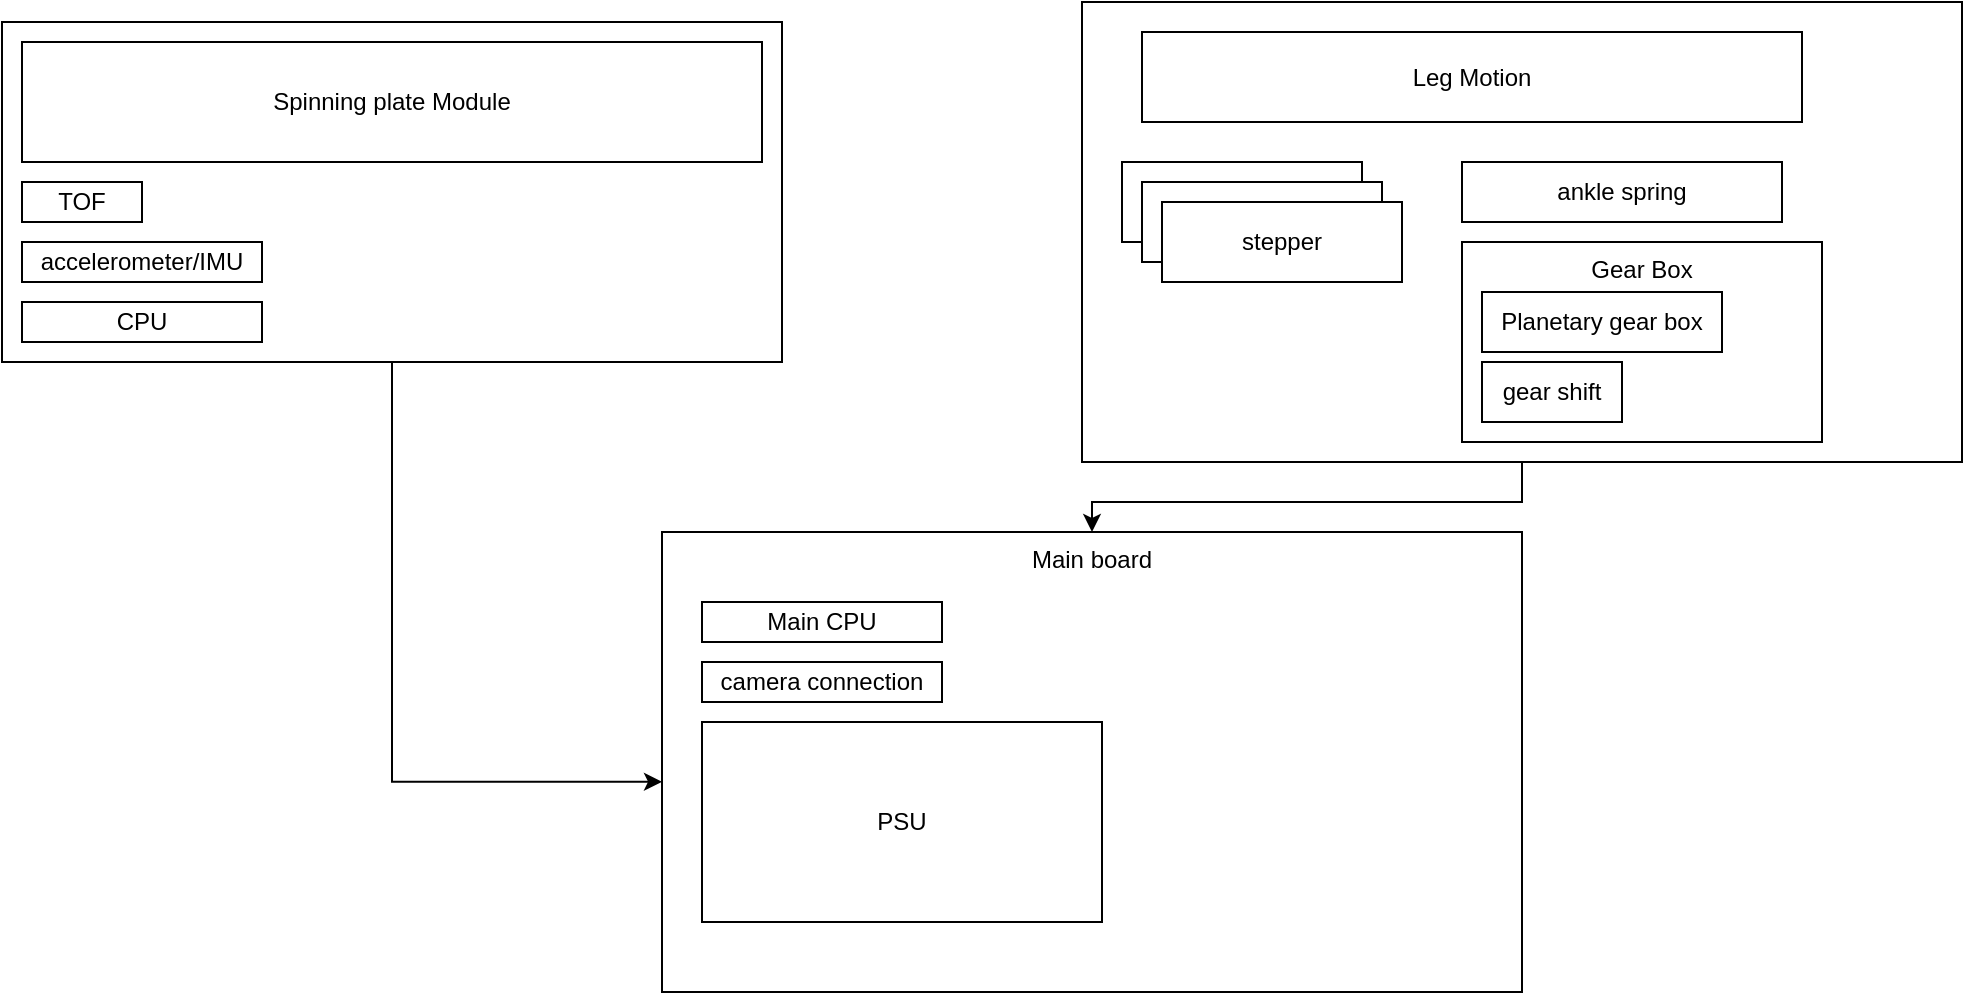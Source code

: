 <mxfile version="24.7.8">
  <diagram name="Page-1" id="tM723VLJJcQTk2xpeeF4">
    <mxGraphModel dx="2954" dy="1204" grid="1" gridSize="10" guides="1" tooltips="1" connect="1" arrows="1" fold="1" page="1" pageScale="1" pageWidth="850" pageHeight="1100" math="0" shadow="0">
      <root>
        <mxCell id="0" />
        <mxCell id="1" parent="0" />
        <mxCell id="nxxf1k_60ai-aSQKH444-29" value="" style="edgeStyle=orthogonalEdgeStyle;rounded=0;orthogonalLoop=1;jettySize=auto;html=1;" parent="1" source="nxxf1k_60ai-aSQKH444-23" target="nxxf1k_60ai-aSQKH444-25" edge="1">
          <mxGeometry relative="1" as="geometry" />
        </mxCell>
        <mxCell id="nxxf1k_60ai-aSQKH444-23" value="" style="rounded=0;whiteSpace=wrap;html=1;" parent="1" vertex="1">
          <mxGeometry x="570" y="10" width="440" height="230" as="geometry" />
        </mxCell>
        <mxCell id="nxxf1k_60ai-aSQKH444-21" value="" style="rounded=0;whiteSpace=wrap;html=1;" parent="1" vertex="1">
          <mxGeometry x="30" y="20" width="390" height="170" as="geometry" />
        </mxCell>
        <mxCell id="nxxf1k_60ai-aSQKH444-5" value="Spinning plate Module" style="rounded=0;whiteSpace=wrap;html=1;movable=1;resizable=1;rotatable=1;deletable=1;editable=1;locked=0;connectable=1;" parent="1" vertex="1">
          <mxGeometry x="40" y="30" width="370" height="60" as="geometry" />
        </mxCell>
        <mxCell id="nxxf1k_60ai-aSQKH444-13" value="TOF" style="rounded=0;whiteSpace=wrap;html=1;movable=1;resizable=1;rotatable=1;deletable=1;editable=1;locked=0;connectable=1;" parent="1" vertex="1">
          <mxGeometry x="40" y="100" width="60" height="20" as="geometry" />
        </mxCell>
        <mxCell id="nxxf1k_60ai-aSQKH444-15" value="accelerometer/IMU" style="rounded=0;whiteSpace=wrap;html=1;movable=1;resizable=1;rotatable=1;deletable=1;editable=1;locked=0;connectable=1;" parent="1" vertex="1">
          <mxGeometry x="40" y="130" width="120" height="20" as="geometry" />
        </mxCell>
        <mxCell id="nxxf1k_60ai-aSQKH444-17" value="Leg Motion" style="rounded=0;whiteSpace=wrap;html=1;" parent="1" vertex="1">
          <mxGeometry x="600" y="25" width="330" height="45" as="geometry" />
        </mxCell>
        <mxCell id="nxxf1k_60ai-aSQKH444-18" value="" style="rounded=0;whiteSpace=wrap;html=1;" parent="1" vertex="1">
          <mxGeometry x="590" y="90" width="120" height="40" as="geometry" />
        </mxCell>
        <mxCell id="nxxf1k_60ai-aSQKH444-19" value="" style="rounded=0;whiteSpace=wrap;html=1;" parent="1" vertex="1">
          <mxGeometry x="600" y="100" width="120" height="40" as="geometry" />
        </mxCell>
        <mxCell id="nxxf1k_60ai-aSQKH444-20" value="stepper" style="rounded=0;whiteSpace=wrap;html=1;" parent="1" vertex="1">
          <mxGeometry x="610" y="110" width="120" height="40" as="geometry" />
        </mxCell>
        <mxCell id="nxxf1k_60ai-aSQKH444-22" value="CPU" style="rounded=0;whiteSpace=wrap;html=1;" parent="1" vertex="1">
          <mxGeometry x="40" y="160" width="120" height="20" as="geometry" />
        </mxCell>
        <mxCell id="nxxf1k_60ai-aSQKH444-24" value="ankle spring" style="rounded=0;whiteSpace=wrap;html=1;" parent="1" vertex="1">
          <mxGeometry x="760" y="90" width="160" height="30" as="geometry" />
        </mxCell>
        <mxCell id="nxxf1k_60ai-aSQKH444-25" value="Main board&lt;div&gt;&lt;br&gt;&lt;/div&gt;&lt;div&gt;&lt;br&gt;&lt;/div&gt;" style="rounded=0;whiteSpace=wrap;html=1;verticalAlign=top;" parent="1" vertex="1">
          <mxGeometry x="360" y="275" width="430" height="230" as="geometry" />
        </mxCell>
        <mxCell id="nxxf1k_60ai-aSQKH444-26" value="Main CPU" style="rounded=0;whiteSpace=wrap;html=1;" parent="1" vertex="1">
          <mxGeometry x="380" y="310" width="120" height="20" as="geometry" />
        </mxCell>
        <mxCell id="nxxf1k_60ai-aSQKH444-27" value="camera connection" style="rounded=0;whiteSpace=wrap;html=1;" parent="1" vertex="1">
          <mxGeometry x="380" y="340" width="120" height="20" as="geometry" />
        </mxCell>
        <mxCell id="nxxf1k_60ai-aSQKH444-28" value="PSU" style="rounded=0;whiteSpace=wrap;html=1;" parent="1" vertex="1">
          <mxGeometry x="380" y="370" width="200" height="100" as="geometry" />
        </mxCell>
        <mxCell id="nxxf1k_60ai-aSQKH444-31" style="edgeStyle=orthogonalEdgeStyle;rounded=0;orthogonalLoop=1;jettySize=auto;html=1;exitX=0.5;exitY=1;exitDx=0;exitDy=0;entryX=0;entryY=0.543;entryDx=0;entryDy=0;entryPerimeter=0;" parent="1" source="nxxf1k_60ai-aSQKH444-21" target="nxxf1k_60ai-aSQKH444-25" edge="1">
          <mxGeometry relative="1" as="geometry" />
        </mxCell>
        <mxCell id="nxxf1k_60ai-aSQKH444-35" value="Gear Box" style="rounded=0;whiteSpace=wrap;html=1;verticalAlign=top;" parent="1" vertex="1">
          <mxGeometry x="760" y="130" width="180" height="100" as="geometry" />
        </mxCell>
        <mxCell id="nxxf1k_60ai-aSQKH444-36" value="Planetary gear box" style="rounded=0;whiteSpace=wrap;html=1;" parent="1" vertex="1">
          <mxGeometry x="770" y="155" width="120" height="30" as="geometry" />
        </mxCell>
        <mxCell id="nxxf1k_60ai-aSQKH444-38" value="gear shift" style="rounded=0;whiteSpace=wrap;html=1;" parent="1" vertex="1">
          <mxGeometry x="770" y="190" width="70" height="30" as="geometry" />
        </mxCell>
      </root>
    </mxGraphModel>
  </diagram>
</mxfile>
